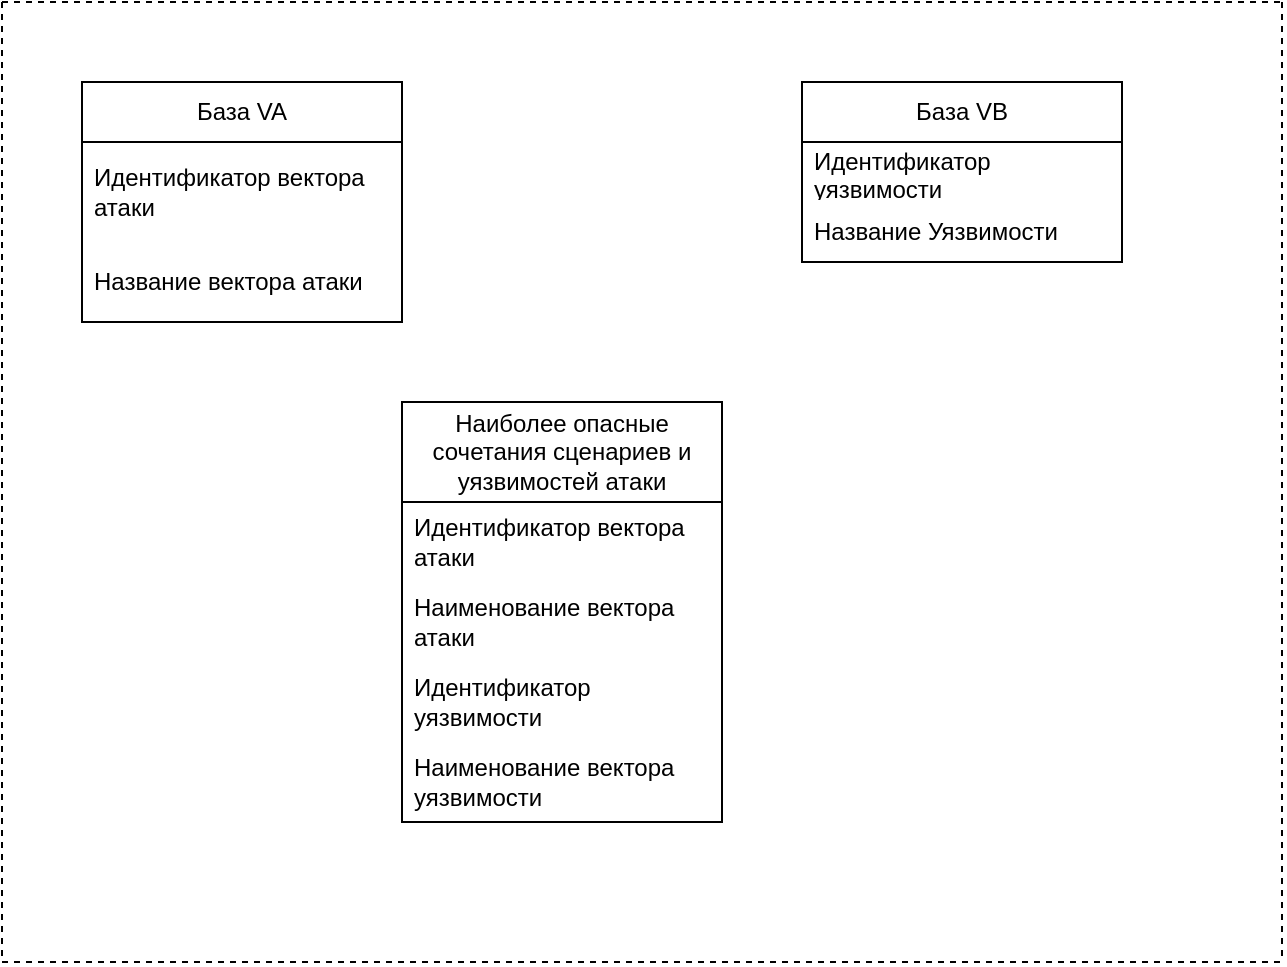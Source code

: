 <mxfile version="24.8.6">
  <diagram name="Страница — 1" id="kknYaknxVrCo2AWe98eI">
    <mxGraphModel dx="1290" dy="567" grid="1" gridSize="10" guides="1" tooltips="1" connect="1" arrows="1" fold="1" page="1" pageScale="1" pageWidth="827" pageHeight="1169" math="0" shadow="0">
      <root>
        <mxCell id="0" />
        <mxCell id="1" parent="0" />
        <mxCell id="Mnwo_6pRv3UQ-Q1hatB4-1" value="" style="endArrow=none;dashed=1;html=1;rounded=0;" edge="1" parent="1">
          <mxGeometry width="50" height="50" relative="1" as="geometry">
            <mxPoint x="80" y="40" as="sourcePoint" />
            <mxPoint x="720" y="40" as="targetPoint" />
          </mxGeometry>
        </mxCell>
        <mxCell id="Mnwo_6pRv3UQ-Q1hatB4-2" value="" style="endArrow=none;dashed=1;html=1;rounded=0;" edge="1" parent="1">
          <mxGeometry width="50" height="50" relative="1" as="geometry">
            <mxPoint x="80" y="40" as="sourcePoint" />
            <mxPoint x="80" y="520" as="targetPoint" />
          </mxGeometry>
        </mxCell>
        <mxCell id="Mnwo_6pRv3UQ-Q1hatB4-3" value="" style="endArrow=none;dashed=1;html=1;rounded=0;" edge="1" parent="1">
          <mxGeometry width="50" height="50" relative="1" as="geometry">
            <mxPoint x="80" y="520" as="sourcePoint" />
            <mxPoint x="720" y="520" as="targetPoint" />
          </mxGeometry>
        </mxCell>
        <mxCell id="Mnwo_6pRv3UQ-Q1hatB4-4" value="База VA" style="swimlane;fontStyle=0;childLayout=stackLayout;horizontal=1;startSize=30;horizontalStack=0;resizeParent=1;resizeParentMax=0;resizeLast=0;collapsible=1;marginBottom=0;whiteSpace=wrap;html=1;" vertex="1" parent="1">
          <mxGeometry x="120" y="80" width="160" height="120" as="geometry" />
        </mxCell>
        <mxCell id="Mnwo_6pRv3UQ-Q1hatB4-5" value="Идентификатор вектора атаки" style="text;strokeColor=none;fillColor=none;align=left;verticalAlign=middle;spacingLeft=4;spacingRight=4;overflow=hidden;points=[[0,0.5],[1,0.5]];portConstraint=eastwest;rotatable=0;whiteSpace=wrap;html=1;" vertex="1" parent="Mnwo_6pRv3UQ-Q1hatB4-4">
          <mxGeometry y="30" width="160" height="50" as="geometry" />
        </mxCell>
        <mxCell id="Mnwo_6pRv3UQ-Q1hatB4-6" value="Название вектора атаки" style="text;strokeColor=none;fillColor=none;align=left;verticalAlign=middle;spacingLeft=4;spacingRight=4;overflow=hidden;points=[[0,0.5],[1,0.5]];portConstraint=eastwest;rotatable=0;whiteSpace=wrap;html=1;" vertex="1" parent="Mnwo_6pRv3UQ-Q1hatB4-4">
          <mxGeometry y="80" width="160" height="40" as="geometry" />
        </mxCell>
        <mxCell id="Mnwo_6pRv3UQ-Q1hatB4-7" value="База VB" style="swimlane;fontStyle=0;childLayout=stackLayout;horizontal=1;startSize=30;horizontalStack=0;resizeParent=1;resizeParentMax=0;resizeLast=0;collapsible=1;marginBottom=0;whiteSpace=wrap;html=1;" vertex="1" parent="1">
          <mxGeometry x="480" y="80" width="160" height="90" as="geometry" />
        </mxCell>
        <mxCell id="Mnwo_6pRv3UQ-Q1hatB4-8" value="Идентификатор уязвимости" style="text;strokeColor=none;fillColor=none;align=left;verticalAlign=middle;spacingLeft=4;spacingRight=4;overflow=hidden;points=[[0,0.5],[1,0.5]];portConstraint=eastwest;rotatable=0;whiteSpace=wrap;html=1;" vertex="1" parent="Mnwo_6pRv3UQ-Q1hatB4-7">
          <mxGeometry y="30" width="160" height="30" as="geometry" />
        </mxCell>
        <mxCell id="Mnwo_6pRv3UQ-Q1hatB4-9" value="Название Уязвимости" style="text;strokeColor=none;fillColor=none;align=left;verticalAlign=middle;spacingLeft=4;spacingRight=4;overflow=hidden;points=[[0,0.5],[1,0.5]];portConstraint=eastwest;rotatable=0;whiteSpace=wrap;html=1;" vertex="1" parent="Mnwo_6pRv3UQ-Q1hatB4-7">
          <mxGeometry y="60" width="160" height="30" as="geometry" />
        </mxCell>
        <mxCell id="Mnwo_6pRv3UQ-Q1hatB4-21" value="" style="endArrow=none;dashed=1;html=1;rounded=0;" edge="1" parent="1">
          <mxGeometry width="50" height="50" relative="1" as="geometry">
            <mxPoint x="720" y="40" as="sourcePoint" />
            <mxPoint x="720" y="520" as="targetPoint" />
          </mxGeometry>
        </mxCell>
        <mxCell id="Mnwo_6pRv3UQ-Q1hatB4-22" value="Наиболее опасные сочетания сценариев и уязвимостей атаки" style="swimlane;fontStyle=0;childLayout=stackLayout;horizontal=1;startSize=50;horizontalStack=0;resizeParent=1;resizeParentMax=0;resizeLast=0;collapsible=1;marginBottom=0;whiteSpace=wrap;html=1;" vertex="1" parent="1">
          <mxGeometry x="280" y="240" width="160" height="210" as="geometry" />
        </mxCell>
        <mxCell id="Mnwo_6pRv3UQ-Q1hatB4-23" value="Идентификатор вектора атаки" style="text;strokeColor=none;fillColor=none;align=left;verticalAlign=middle;spacingLeft=4;spacingRight=4;overflow=hidden;points=[[0,0.5],[1,0.5]];portConstraint=eastwest;rotatable=0;whiteSpace=wrap;html=1;" vertex="1" parent="Mnwo_6pRv3UQ-Q1hatB4-22">
          <mxGeometry y="50" width="160" height="40" as="geometry" />
        </mxCell>
        <mxCell id="Mnwo_6pRv3UQ-Q1hatB4-24" value="Наименование вектора атаки" style="text;strokeColor=none;fillColor=none;align=left;verticalAlign=middle;spacingLeft=4;spacingRight=4;overflow=hidden;points=[[0,0.5],[1,0.5]];portConstraint=eastwest;rotatable=0;whiteSpace=wrap;html=1;" vertex="1" parent="Mnwo_6pRv3UQ-Q1hatB4-22">
          <mxGeometry y="90" width="160" height="40" as="geometry" />
        </mxCell>
        <mxCell id="Mnwo_6pRv3UQ-Q1hatB4-25" value="Идентификатор уязвимости" style="text;strokeColor=none;fillColor=none;align=left;verticalAlign=middle;spacingLeft=4;spacingRight=4;overflow=hidden;points=[[0,0.5],[1,0.5]];portConstraint=eastwest;rotatable=0;whiteSpace=wrap;html=1;" vertex="1" parent="Mnwo_6pRv3UQ-Q1hatB4-22">
          <mxGeometry y="130" width="160" height="40" as="geometry" />
        </mxCell>
        <mxCell id="Mnwo_6pRv3UQ-Q1hatB4-26" value="Наименование вектора уязвимости" style="text;strokeColor=none;fillColor=none;align=left;verticalAlign=middle;spacingLeft=4;spacingRight=4;overflow=hidden;points=[[0,0.5],[1,0.5]];portConstraint=eastwest;rotatable=0;whiteSpace=wrap;html=1;" vertex="1" parent="Mnwo_6pRv3UQ-Q1hatB4-22">
          <mxGeometry y="170" width="160" height="40" as="geometry" />
        </mxCell>
      </root>
    </mxGraphModel>
  </diagram>
</mxfile>
